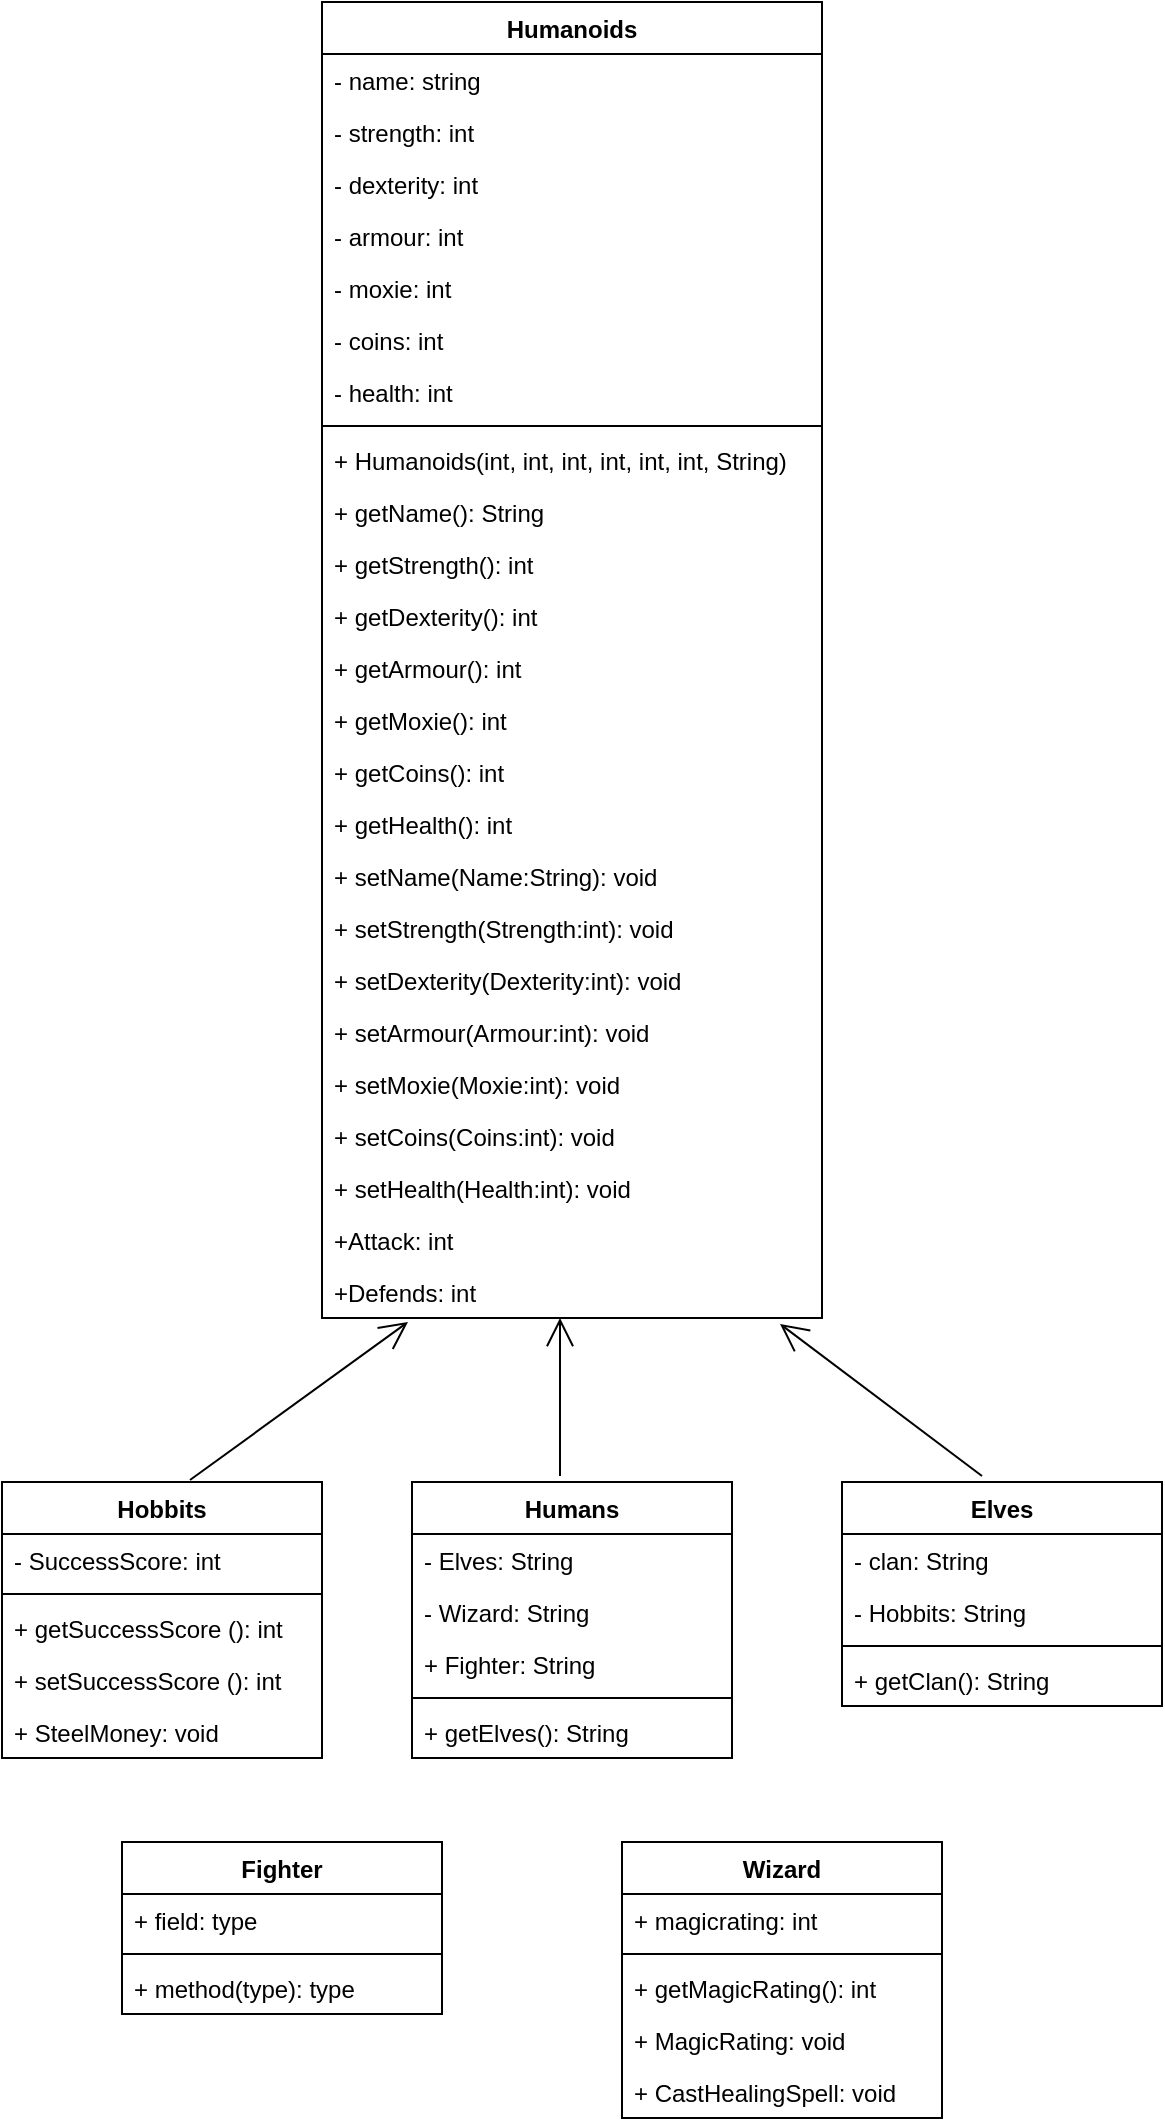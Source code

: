 <mxfile version="12.8.5" type="device"><diagram id="RX5fIF21sOgpYB7azF9F" name="Page-1"><mxGraphModel dx="1102" dy="533" grid="1" gridSize="10" guides="1" tooltips="1" connect="1" arrows="1" fold="1" page="1" pageScale="1" pageWidth="850" pageHeight="1100" math="0" shadow="0"><root><mxCell id="0"/><mxCell id="1" parent="0"/><mxCell id="70ZSb8FFUBuFsnIcYKag-1" value="Humanoids" style="swimlane;fontStyle=1;align=center;verticalAlign=top;childLayout=stackLayout;horizontal=1;startSize=26;horizontalStack=0;resizeParent=1;resizeParentMax=0;resizeLast=0;collapsible=1;marginBottom=0;" vertex="1" parent="1"><mxGeometry x="340" y="20" width="250" height="658" as="geometry"/></mxCell><mxCell id="70ZSb8FFUBuFsnIcYKag-16" value="- name: string" style="text;strokeColor=none;fillColor=none;align=left;verticalAlign=top;spacingLeft=4;spacingRight=4;overflow=hidden;rotatable=0;points=[[0,0.5],[1,0.5]];portConstraint=eastwest;" vertex="1" parent="70ZSb8FFUBuFsnIcYKag-1"><mxGeometry y="26" width="250" height="26" as="geometry"/></mxCell><mxCell id="70ZSb8FFUBuFsnIcYKag-15" value="- strength: int" style="text;strokeColor=none;fillColor=none;align=left;verticalAlign=top;spacingLeft=4;spacingRight=4;overflow=hidden;rotatable=0;points=[[0,0.5],[1,0.5]];portConstraint=eastwest;" vertex="1" parent="70ZSb8FFUBuFsnIcYKag-1"><mxGeometry y="52" width="250" height="26" as="geometry"/></mxCell><mxCell id="70ZSb8FFUBuFsnIcYKag-14" value="- dexterity: int" style="text;strokeColor=none;fillColor=none;align=left;verticalAlign=top;spacingLeft=4;spacingRight=4;overflow=hidden;rotatable=0;points=[[0,0.5],[1,0.5]];portConstraint=eastwest;" vertex="1" parent="70ZSb8FFUBuFsnIcYKag-1"><mxGeometry y="78" width="250" height="26" as="geometry"/></mxCell><mxCell id="70ZSb8FFUBuFsnIcYKag-13" value="- armour: int" style="text;strokeColor=none;fillColor=none;align=left;verticalAlign=top;spacingLeft=4;spacingRight=4;overflow=hidden;rotatable=0;points=[[0,0.5],[1,0.5]];portConstraint=eastwest;" vertex="1" parent="70ZSb8FFUBuFsnIcYKag-1"><mxGeometry y="104" width="250" height="26" as="geometry"/></mxCell><mxCell id="70ZSb8FFUBuFsnIcYKag-4" value="- moxie: int" style="text;strokeColor=none;fillColor=none;align=left;verticalAlign=top;spacingLeft=4;spacingRight=4;overflow=hidden;rotatable=0;points=[[0,0.5],[1,0.5]];portConstraint=eastwest;" vertex="1" parent="70ZSb8FFUBuFsnIcYKag-1"><mxGeometry y="130" width="250" height="26" as="geometry"/></mxCell><mxCell id="70ZSb8FFUBuFsnIcYKag-6" value="- coins: int" style="text;strokeColor=none;fillColor=none;align=left;verticalAlign=top;spacingLeft=4;spacingRight=4;overflow=hidden;rotatable=0;points=[[0,0.5],[1,0.5]];portConstraint=eastwest;" vertex="1" parent="70ZSb8FFUBuFsnIcYKag-1"><mxGeometry y="156" width="250" height="26" as="geometry"/></mxCell><mxCell id="70ZSb8FFUBuFsnIcYKag-5" value="- health: int" style="text;strokeColor=none;fillColor=none;align=left;verticalAlign=top;spacingLeft=4;spacingRight=4;overflow=hidden;rotatable=0;points=[[0,0.5],[1,0.5]];portConstraint=eastwest;" vertex="1" parent="70ZSb8FFUBuFsnIcYKag-1"><mxGeometry y="182" width="250" height="26" as="geometry"/></mxCell><mxCell id="70ZSb8FFUBuFsnIcYKag-3" value="" style="line;strokeWidth=1;fillColor=none;align=left;verticalAlign=middle;spacingTop=-1;spacingLeft=3;spacingRight=3;rotatable=0;labelPosition=right;points=[];portConstraint=eastwest;" vertex="1" parent="70ZSb8FFUBuFsnIcYKag-1"><mxGeometry y="208" width="250" height="8" as="geometry"/></mxCell><mxCell id="70ZSb8FFUBuFsnIcYKag-33" value="+ Humanoids(int, int, int, int, int, int, String)" style="text;strokeColor=none;fillColor=none;align=left;verticalAlign=top;spacingLeft=4;spacingRight=4;overflow=hidden;rotatable=0;points=[[0,0.5],[1,0.5]];portConstraint=eastwest;" vertex="1" parent="70ZSb8FFUBuFsnIcYKag-1"><mxGeometry y="216" width="250" height="26" as="geometry"/></mxCell><mxCell id="70ZSb8FFUBuFsnIcYKag-17" value="+ getName(): String" style="text;strokeColor=none;fillColor=none;align=left;verticalAlign=top;spacingLeft=4;spacingRight=4;overflow=hidden;rotatable=0;points=[[0,0.5],[1,0.5]];portConstraint=eastwest;" vertex="1" parent="70ZSb8FFUBuFsnIcYKag-1"><mxGeometry y="242" width="250" height="26" as="geometry"/></mxCell><mxCell id="70ZSb8FFUBuFsnIcYKag-18" value="+ getStrength(): int" style="text;strokeColor=none;fillColor=none;align=left;verticalAlign=top;spacingLeft=4;spacingRight=4;overflow=hidden;rotatable=0;points=[[0,0.5],[1,0.5]];portConstraint=eastwest;" vertex="1" parent="70ZSb8FFUBuFsnIcYKag-1"><mxGeometry y="268" width="250" height="26" as="geometry"/></mxCell><mxCell id="70ZSb8FFUBuFsnIcYKag-2" value="+ getDexterity(): int" style="text;strokeColor=none;fillColor=none;align=left;verticalAlign=top;spacingLeft=4;spacingRight=4;overflow=hidden;rotatable=0;points=[[0,0.5],[1,0.5]];portConstraint=eastwest;" vertex="1" parent="70ZSb8FFUBuFsnIcYKag-1"><mxGeometry y="294" width="250" height="26" as="geometry"/></mxCell><mxCell id="70ZSb8FFUBuFsnIcYKag-19" value="+ getArmour(): int" style="text;strokeColor=none;fillColor=none;align=left;verticalAlign=top;spacingLeft=4;spacingRight=4;overflow=hidden;rotatable=0;points=[[0,0.5],[1,0.5]];portConstraint=eastwest;" vertex="1" parent="70ZSb8FFUBuFsnIcYKag-1"><mxGeometry y="320" width="250" height="26" as="geometry"/></mxCell><mxCell id="70ZSb8FFUBuFsnIcYKag-20" value="+ getMoxie(): int" style="text;strokeColor=none;fillColor=none;align=left;verticalAlign=top;spacingLeft=4;spacingRight=4;overflow=hidden;rotatable=0;points=[[0,0.5],[1,0.5]];portConstraint=eastwest;" vertex="1" parent="70ZSb8FFUBuFsnIcYKag-1"><mxGeometry y="346" width="250" height="26" as="geometry"/></mxCell><mxCell id="70ZSb8FFUBuFsnIcYKag-21" value="+ getCoins(): int" style="text;strokeColor=none;fillColor=none;align=left;verticalAlign=top;spacingLeft=4;spacingRight=4;overflow=hidden;rotatable=0;points=[[0,0.5],[1,0.5]];portConstraint=eastwest;" vertex="1" parent="70ZSb8FFUBuFsnIcYKag-1"><mxGeometry y="372" width="250" height="26" as="geometry"/></mxCell><mxCell id="70ZSb8FFUBuFsnIcYKag-22" value="+ getHealth(): int" style="text;strokeColor=none;fillColor=none;align=left;verticalAlign=top;spacingLeft=4;spacingRight=4;overflow=hidden;rotatable=0;points=[[0,0.5],[1,0.5]];portConstraint=eastwest;" vertex="1" parent="70ZSb8FFUBuFsnIcYKag-1"><mxGeometry y="398" width="250" height="26" as="geometry"/></mxCell><mxCell id="70ZSb8FFUBuFsnIcYKag-23" value="+ setName(Name:String): void" style="text;strokeColor=none;fillColor=none;align=left;verticalAlign=top;spacingLeft=4;spacingRight=4;overflow=hidden;rotatable=0;points=[[0,0.5],[1,0.5]];portConstraint=eastwest;" vertex="1" parent="70ZSb8FFUBuFsnIcYKag-1"><mxGeometry y="424" width="250" height="26" as="geometry"/></mxCell><mxCell id="70ZSb8FFUBuFsnIcYKag-24" value="+ setStrength(Strength:int): void" style="text;strokeColor=none;fillColor=none;align=left;verticalAlign=top;spacingLeft=4;spacingRight=4;overflow=hidden;rotatable=0;points=[[0,0.5],[1,0.5]];portConstraint=eastwest;" vertex="1" parent="70ZSb8FFUBuFsnIcYKag-1"><mxGeometry y="450" width="250" height="26" as="geometry"/></mxCell><mxCell id="70ZSb8FFUBuFsnIcYKag-25" value="+ setDexterity(Dexterity:int): void" style="text;strokeColor=none;fillColor=none;align=left;verticalAlign=top;spacingLeft=4;spacingRight=4;overflow=hidden;rotatable=0;points=[[0,0.5],[1,0.5]];portConstraint=eastwest;" vertex="1" parent="70ZSb8FFUBuFsnIcYKag-1"><mxGeometry y="476" width="250" height="26" as="geometry"/></mxCell><mxCell id="70ZSb8FFUBuFsnIcYKag-26" value="+ setArmour(Armour:int): void" style="text;strokeColor=none;fillColor=none;align=left;verticalAlign=top;spacingLeft=4;spacingRight=4;overflow=hidden;rotatable=0;points=[[0,0.5],[1,0.5]];portConstraint=eastwest;" vertex="1" parent="70ZSb8FFUBuFsnIcYKag-1"><mxGeometry y="502" width="250" height="26" as="geometry"/></mxCell><mxCell id="70ZSb8FFUBuFsnIcYKag-27" value="+ setMoxie(Moxie:int): void" style="text;strokeColor=none;fillColor=none;align=left;verticalAlign=top;spacingLeft=4;spacingRight=4;overflow=hidden;rotatable=0;points=[[0,0.5],[1,0.5]];portConstraint=eastwest;" vertex="1" parent="70ZSb8FFUBuFsnIcYKag-1"><mxGeometry y="528" width="250" height="26" as="geometry"/></mxCell><mxCell id="70ZSb8FFUBuFsnIcYKag-28" value="+ setCoins(Coins:int): void" style="text;strokeColor=none;fillColor=none;align=left;verticalAlign=top;spacingLeft=4;spacingRight=4;overflow=hidden;rotatable=0;points=[[0,0.5],[1,0.5]];portConstraint=eastwest;" vertex="1" parent="70ZSb8FFUBuFsnIcYKag-1"><mxGeometry y="554" width="250" height="26" as="geometry"/></mxCell><mxCell id="70ZSb8FFUBuFsnIcYKag-29" value="+ setHealth(Health:int): void" style="text;strokeColor=none;fillColor=none;align=left;verticalAlign=top;spacingLeft=4;spacingRight=4;overflow=hidden;rotatable=0;points=[[0,0.5],[1,0.5]];portConstraint=eastwest;" vertex="1" parent="70ZSb8FFUBuFsnIcYKag-1"><mxGeometry y="580" width="250" height="26" as="geometry"/></mxCell><mxCell id="70ZSb8FFUBuFsnIcYKag-34" value="+Attack: int" style="text;strokeColor=none;fillColor=none;align=left;verticalAlign=top;spacingLeft=4;spacingRight=4;overflow=hidden;rotatable=0;points=[[0,0.5],[1,0.5]];portConstraint=eastwest;" vertex="1" parent="70ZSb8FFUBuFsnIcYKag-1"><mxGeometry y="606" width="250" height="26" as="geometry"/></mxCell><mxCell id="70ZSb8FFUBuFsnIcYKag-35" value="+Defends: int" style="text;strokeColor=none;fillColor=none;align=left;verticalAlign=top;spacingLeft=4;spacingRight=4;overflow=hidden;rotatable=0;points=[[0,0.5],[1,0.5]];portConstraint=eastwest;" vertex="1" parent="70ZSb8FFUBuFsnIcYKag-1"><mxGeometry y="632" width="250" height="26" as="geometry"/></mxCell><mxCell id="70ZSb8FFUBuFsnIcYKag-51" value="Elves" style="swimlane;fontStyle=1;align=center;verticalAlign=top;childLayout=stackLayout;horizontal=1;startSize=26;horizontalStack=0;resizeParent=1;resizeParentMax=0;resizeLast=0;collapsible=1;marginBottom=0;" vertex="1" parent="1"><mxGeometry x="600" y="760" width="160" height="112" as="geometry"/></mxCell><mxCell id="70ZSb8FFUBuFsnIcYKag-56" value="- clan: String" style="text;strokeColor=none;fillColor=none;align=left;verticalAlign=top;spacingLeft=4;spacingRight=4;overflow=hidden;rotatable=0;points=[[0,0.5],[1,0.5]];portConstraint=eastwest;" vertex="1" parent="70ZSb8FFUBuFsnIcYKag-51"><mxGeometry y="26" width="160" height="26" as="geometry"/></mxCell><mxCell id="70ZSb8FFUBuFsnIcYKag-52" value="- Hobbits: String" style="text;strokeColor=none;fillColor=none;align=left;verticalAlign=top;spacingLeft=4;spacingRight=4;overflow=hidden;rotatable=0;points=[[0,0.5],[1,0.5]];portConstraint=eastwest;" vertex="1" parent="70ZSb8FFUBuFsnIcYKag-51"><mxGeometry y="52" width="160" height="26" as="geometry"/></mxCell><mxCell id="70ZSb8FFUBuFsnIcYKag-53" value="" style="line;strokeWidth=1;fillColor=none;align=left;verticalAlign=middle;spacingTop=-1;spacingLeft=3;spacingRight=3;rotatable=0;labelPosition=right;points=[];portConstraint=eastwest;" vertex="1" parent="70ZSb8FFUBuFsnIcYKag-51"><mxGeometry y="78" width="160" height="8" as="geometry"/></mxCell><mxCell id="70ZSb8FFUBuFsnIcYKag-54" value="+ getClan(): String" style="text;strokeColor=none;fillColor=none;align=left;verticalAlign=top;spacingLeft=4;spacingRight=4;overflow=hidden;rotatable=0;points=[[0,0.5],[1,0.5]];portConstraint=eastwest;" vertex="1" parent="70ZSb8FFUBuFsnIcYKag-51"><mxGeometry y="86" width="160" height="26" as="geometry"/></mxCell><mxCell id="70ZSb8FFUBuFsnIcYKag-42" value="Humans" style="swimlane;fontStyle=1;align=center;verticalAlign=top;childLayout=stackLayout;horizontal=1;startSize=26;horizontalStack=0;resizeParent=1;resizeParentMax=0;resizeLast=0;collapsible=1;marginBottom=0;" vertex="1" parent="1"><mxGeometry x="385" y="760" width="160" height="138" as="geometry"/></mxCell><mxCell id="70ZSb8FFUBuFsnIcYKag-47" value="- Elves: String" style="text;strokeColor=none;fillColor=none;align=left;verticalAlign=top;spacingLeft=4;spacingRight=4;overflow=hidden;rotatable=0;points=[[0,0.5],[1,0.5]];portConstraint=eastwest;" vertex="1" parent="70ZSb8FFUBuFsnIcYKag-42"><mxGeometry y="26" width="160" height="26" as="geometry"/></mxCell><mxCell id="70ZSb8FFUBuFsnIcYKag-46" value="- Wizard: String" style="text;strokeColor=none;fillColor=none;align=left;verticalAlign=top;spacingLeft=4;spacingRight=4;overflow=hidden;rotatable=0;points=[[0,0.5],[1,0.5]];portConstraint=eastwest;" vertex="1" parent="70ZSb8FFUBuFsnIcYKag-42"><mxGeometry y="52" width="160" height="26" as="geometry"/></mxCell><mxCell id="70ZSb8FFUBuFsnIcYKag-43" value="+ Fighter: String" style="text;strokeColor=none;fillColor=none;align=left;verticalAlign=top;spacingLeft=4;spacingRight=4;overflow=hidden;rotatable=0;points=[[0,0.5],[1,0.5]];portConstraint=eastwest;" vertex="1" parent="70ZSb8FFUBuFsnIcYKag-42"><mxGeometry y="78" width="160" height="26" as="geometry"/></mxCell><mxCell id="70ZSb8FFUBuFsnIcYKag-44" value="" style="line;strokeWidth=1;fillColor=none;align=left;verticalAlign=middle;spacingTop=-1;spacingLeft=3;spacingRight=3;rotatable=0;labelPosition=right;points=[];portConstraint=eastwest;" vertex="1" parent="70ZSb8FFUBuFsnIcYKag-42"><mxGeometry y="104" width="160" height="8" as="geometry"/></mxCell><mxCell id="70ZSb8FFUBuFsnIcYKag-45" value="+ getElves(): String" style="text;strokeColor=none;fillColor=none;align=left;verticalAlign=top;spacingLeft=4;spacingRight=4;overflow=hidden;rotatable=0;points=[[0,0.5],[1,0.5]];portConstraint=eastwest;" vertex="1" parent="70ZSb8FFUBuFsnIcYKag-42"><mxGeometry y="112" width="160" height="26" as="geometry"/></mxCell><mxCell id="70ZSb8FFUBuFsnIcYKag-36" value="Hobbits" style="swimlane;fontStyle=1;align=center;verticalAlign=top;childLayout=stackLayout;horizontal=1;startSize=26;horizontalStack=0;resizeParent=1;resizeParentMax=0;resizeLast=0;collapsible=1;marginBottom=0;" vertex="1" parent="1"><mxGeometry x="180" y="760" width="160" height="138" as="geometry"/></mxCell><mxCell id="70ZSb8FFUBuFsnIcYKag-37" value="- SuccessScore: int" style="text;strokeColor=none;fillColor=none;align=left;verticalAlign=top;spacingLeft=4;spacingRight=4;overflow=hidden;rotatable=0;points=[[0,0.5],[1,0.5]];portConstraint=eastwest;" vertex="1" parent="70ZSb8FFUBuFsnIcYKag-36"><mxGeometry y="26" width="160" height="26" as="geometry"/></mxCell><mxCell id="70ZSb8FFUBuFsnIcYKag-38" value="" style="line;strokeWidth=1;fillColor=none;align=left;verticalAlign=middle;spacingTop=-1;spacingLeft=3;spacingRight=3;rotatable=0;labelPosition=right;points=[];portConstraint=eastwest;" vertex="1" parent="70ZSb8FFUBuFsnIcYKag-36"><mxGeometry y="52" width="160" height="8" as="geometry"/></mxCell><mxCell id="70ZSb8FFUBuFsnIcYKag-39" value="+ getSuccessScore (): int" style="text;strokeColor=none;fillColor=none;align=left;verticalAlign=top;spacingLeft=4;spacingRight=4;overflow=hidden;rotatable=0;points=[[0,0.5],[1,0.5]];portConstraint=eastwest;" vertex="1" parent="70ZSb8FFUBuFsnIcYKag-36"><mxGeometry y="60" width="160" height="26" as="geometry"/></mxCell><mxCell id="70ZSb8FFUBuFsnIcYKag-40" value="+ setSuccessScore (): int" style="text;strokeColor=none;fillColor=none;align=left;verticalAlign=top;spacingLeft=4;spacingRight=4;overflow=hidden;rotatable=0;points=[[0,0.5],[1,0.5]];portConstraint=eastwest;" vertex="1" parent="70ZSb8FFUBuFsnIcYKag-36"><mxGeometry y="86" width="160" height="26" as="geometry"/></mxCell><mxCell id="70ZSb8FFUBuFsnIcYKag-41" value="+ SteelMoney: void" style="text;strokeColor=none;fillColor=none;align=left;verticalAlign=top;spacingLeft=4;spacingRight=4;overflow=hidden;rotatable=0;points=[[0,0.5],[1,0.5]];portConstraint=eastwest;" vertex="1" parent="70ZSb8FFUBuFsnIcYKag-36"><mxGeometry y="112" width="160" height="26" as="geometry"/></mxCell><mxCell id="70ZSb8FFUBuFsnIcYKag-57" value="Fighter" style="swimlane;fontStyle=1;align=center;verticalAlign=top;childLayout=stackLayout;horizontal=1;startSize=26;horizontalStack=0;resizeParent=1;resizeParentMax=0;resizeLast=0;collapsible=1;marginBottom=0;" vertex="1" parent="1"><mxGeometry x="240" y="940" width="160" height="86" as="geometry"/></mxCell><mxCell id="70ZSb8FFUBuFsnIcYKag-58" value="+ field: type" style="text;strokeColor=none;fillColor=none;align=left;verticalAlign=top;spacingLeft=4;spacingRight=4;overflow=hidden;rotatable=0;points=[[0,0.5],[1,0.5]];portConstraint=eastwest;" vertex="1" parent="70ZSb8FFUBuFsnIcYKag-57"><mxGeometry y="26" width="160" height="26" as="geometry"/></mxCell><mxCell id="70ZSb8FFUBuFsnIcYKag-59" value="" style="line;strokeWidth=1;fillColor=none;align=left;verticalAlign=middle;spacingTop=-1;spacingLeft=3;spacingRight=3;rotatable=0;labelPosition=right;points=[];portConstraint=eastwest;" vertex="1" parent="70ZSb8FFUBuFsnIcYKag-57"><mxGeometry y="52" width="160" height="8" as="geometry"/></mxCell><mxCell id="70ZSb8FFUBuFsnIcYKag-60" value="+ method(type): type" style="text;strokeColor=none;fillColor=none;align=left;verticalAlign=top;spacingLeft=4;spacingRight=4;overflow=hidden;rotatable=0;points=[[0,0.5],[1,0.5]];portConstraint=eastwest;" vertex="1" parent="70ZSb8FFUBuFsnIcYKag-57"><mxGeometry y="60" width="160" height="26" as="geometry"/></mxCell><mxCell id="70ZSb8FFUBuFsnIcYKag-61" value="Wizard" style="swimlane;fontStyle=1;align=center;verticalAlign=top;childLayout=stackLayout;horizontal=1;startSize=26;horizontalStack=0;resizeParent=1;resizeParentMax=0;resizeLast=0;collapsible=1;marginBottom=0;" vertex="1" parent="1"><mxGeometry x="490" y="940" width="160" height="138" as="geometry"/></mxCell><mxCell id="70ZSb8FFUBuFsnIcYKag-62" value="+ magicrating: int" style="text;strokeColor=none;fillColor=none;align=left;verticalAlign=top;spacingLeft=4;spacingRight=4;overflow=hidden;rotatable=0;points=[[0,0.5],[1,0.5]];portConstraint=eastwest;" vertex="1" parent="70ZSb8FFUBuFsnIcYKag-61"><mxGeometry y="26" width="160" height="26" as="geometry"/></mxCell><mxCell id="70ZSb8FFUBuFsnIcYKag-63" value="" style="line;strokeWidth=1;fillColor=none;align=left;verticalAlign=middle;spacingTop=-1;spacingLeft=3;spacingRight=3;rotatable=0;labelPosition=right;points=[];portConstraint=eastwest;" vertex="1" parent="70ZSb8FFUBuFsnIcYKag-61"><mxGeometry y="52" width="160" height="8" as="geometry"/></mxCell><mxCell id="70ZSb8FFUBuFsnIcYKag-64" value="+ getMagicRating(): int" style="text;strokeColor=none;fillColor=none;align=left;verticalAlign=top;spacingLeft=4;spacingRight=4;overflow=hidden;rotatable=0;points=[[0,0.5],[1,0.5]];portConstraint=eastwest;" vertex="1" parent="70ZSb8FFUBuFsnIcYKag-61"><mxGeometry y="60" width="160" height="26" as="geometry"/></mxCell><mxCell id="70ZSb8FFUBuFsnIcYKag-66" value="+ MagicRating: void" style="text;strokeColor=none;fillColor=none;align=left;verticalAlign=top;spacingLeft=4;spacingRight=4;overflow=hidden;rotatable=0;points=[[0,0.5],[1,0.5]];portConstraint=eastwest;" vertex="1" parent="70ZSb8FFUBuFsnIcYKag-61"><mxGeometry y="86" width="160" height="26" as="geometry"/></mxCell><mxCell id="70ZSb8FFUBuFsnIcYKag-67" value="+ CastHealingSpell: void" style="text;strokeColor=none;fillColor=none;align=left;verticalAlign=top;spacingLeft=4;spacingRight=4;overflow=hidden;rotatable=0;points=[[0,0.5],[1,0.5]];portConstraint=eastwest;" vertex="1" parent="70ZSb8FFUBuFsnIcYKag-61"><mxGeometry y="112" width="160" height="26" as="geometry"/></mxCell><mxCell id="70ZSb8FFUBuFsnIcYKag-68" value="" style="endArrow=open;endFill=1;endSize=12;html=1;entryX=0.164;entryY=1.115;entryDx=0;entryDy=0;entryPerimeter=0;exitX=0.575;exitY=0;exitDx=0;exitDy=0;exitPerimeter=0;" edge="1" parent="1"><mxGeometry width="160" relative="1" as="geometry"><mxPoint x="274" y="759" as="sourcePoint"/><mxPoint x="383" y="679.99" as="targetPoint"/></mxGeometry></mxCell><mxCell id="70ZSb8FFUBuFsnIcYKag-69" value="" style="endArrow=open;endFill=1;endSize=12;html=1;entryX=0.164;entryY=1.115;entryDx=0;entryDy=0;entryPerimeter=0;" edge="1" parent="1"><mxGeometry width="160" relative="1" as="geometry"><mxPoint x="459" y="757" as="sourcePoint"/><mxPoint x="459" y="678" as="targetPoint"/></mxGeometry></mxCell><mxCell id="70ZSb8FFUBuFsnIcYKag-70" value="" style="endArrow=open;endFill=1;endSize=12;html=1;entryX=0.916;entryY=1.115;entryDx=0;entryDy=0;entryPerimeter=0;" edge="1" parent="1" target="70ZSb8FFUBuFsnIcYKag-35"><mxGeometry width="160" relative="1" as="geometry"><mxPoint x="670" y="757" as="sourcePoint"/><mxPoint x="670" y="678" as="targetPoint"/></mxGeometry></mxCell></root></mxGraphModel></diagram></mxfile>